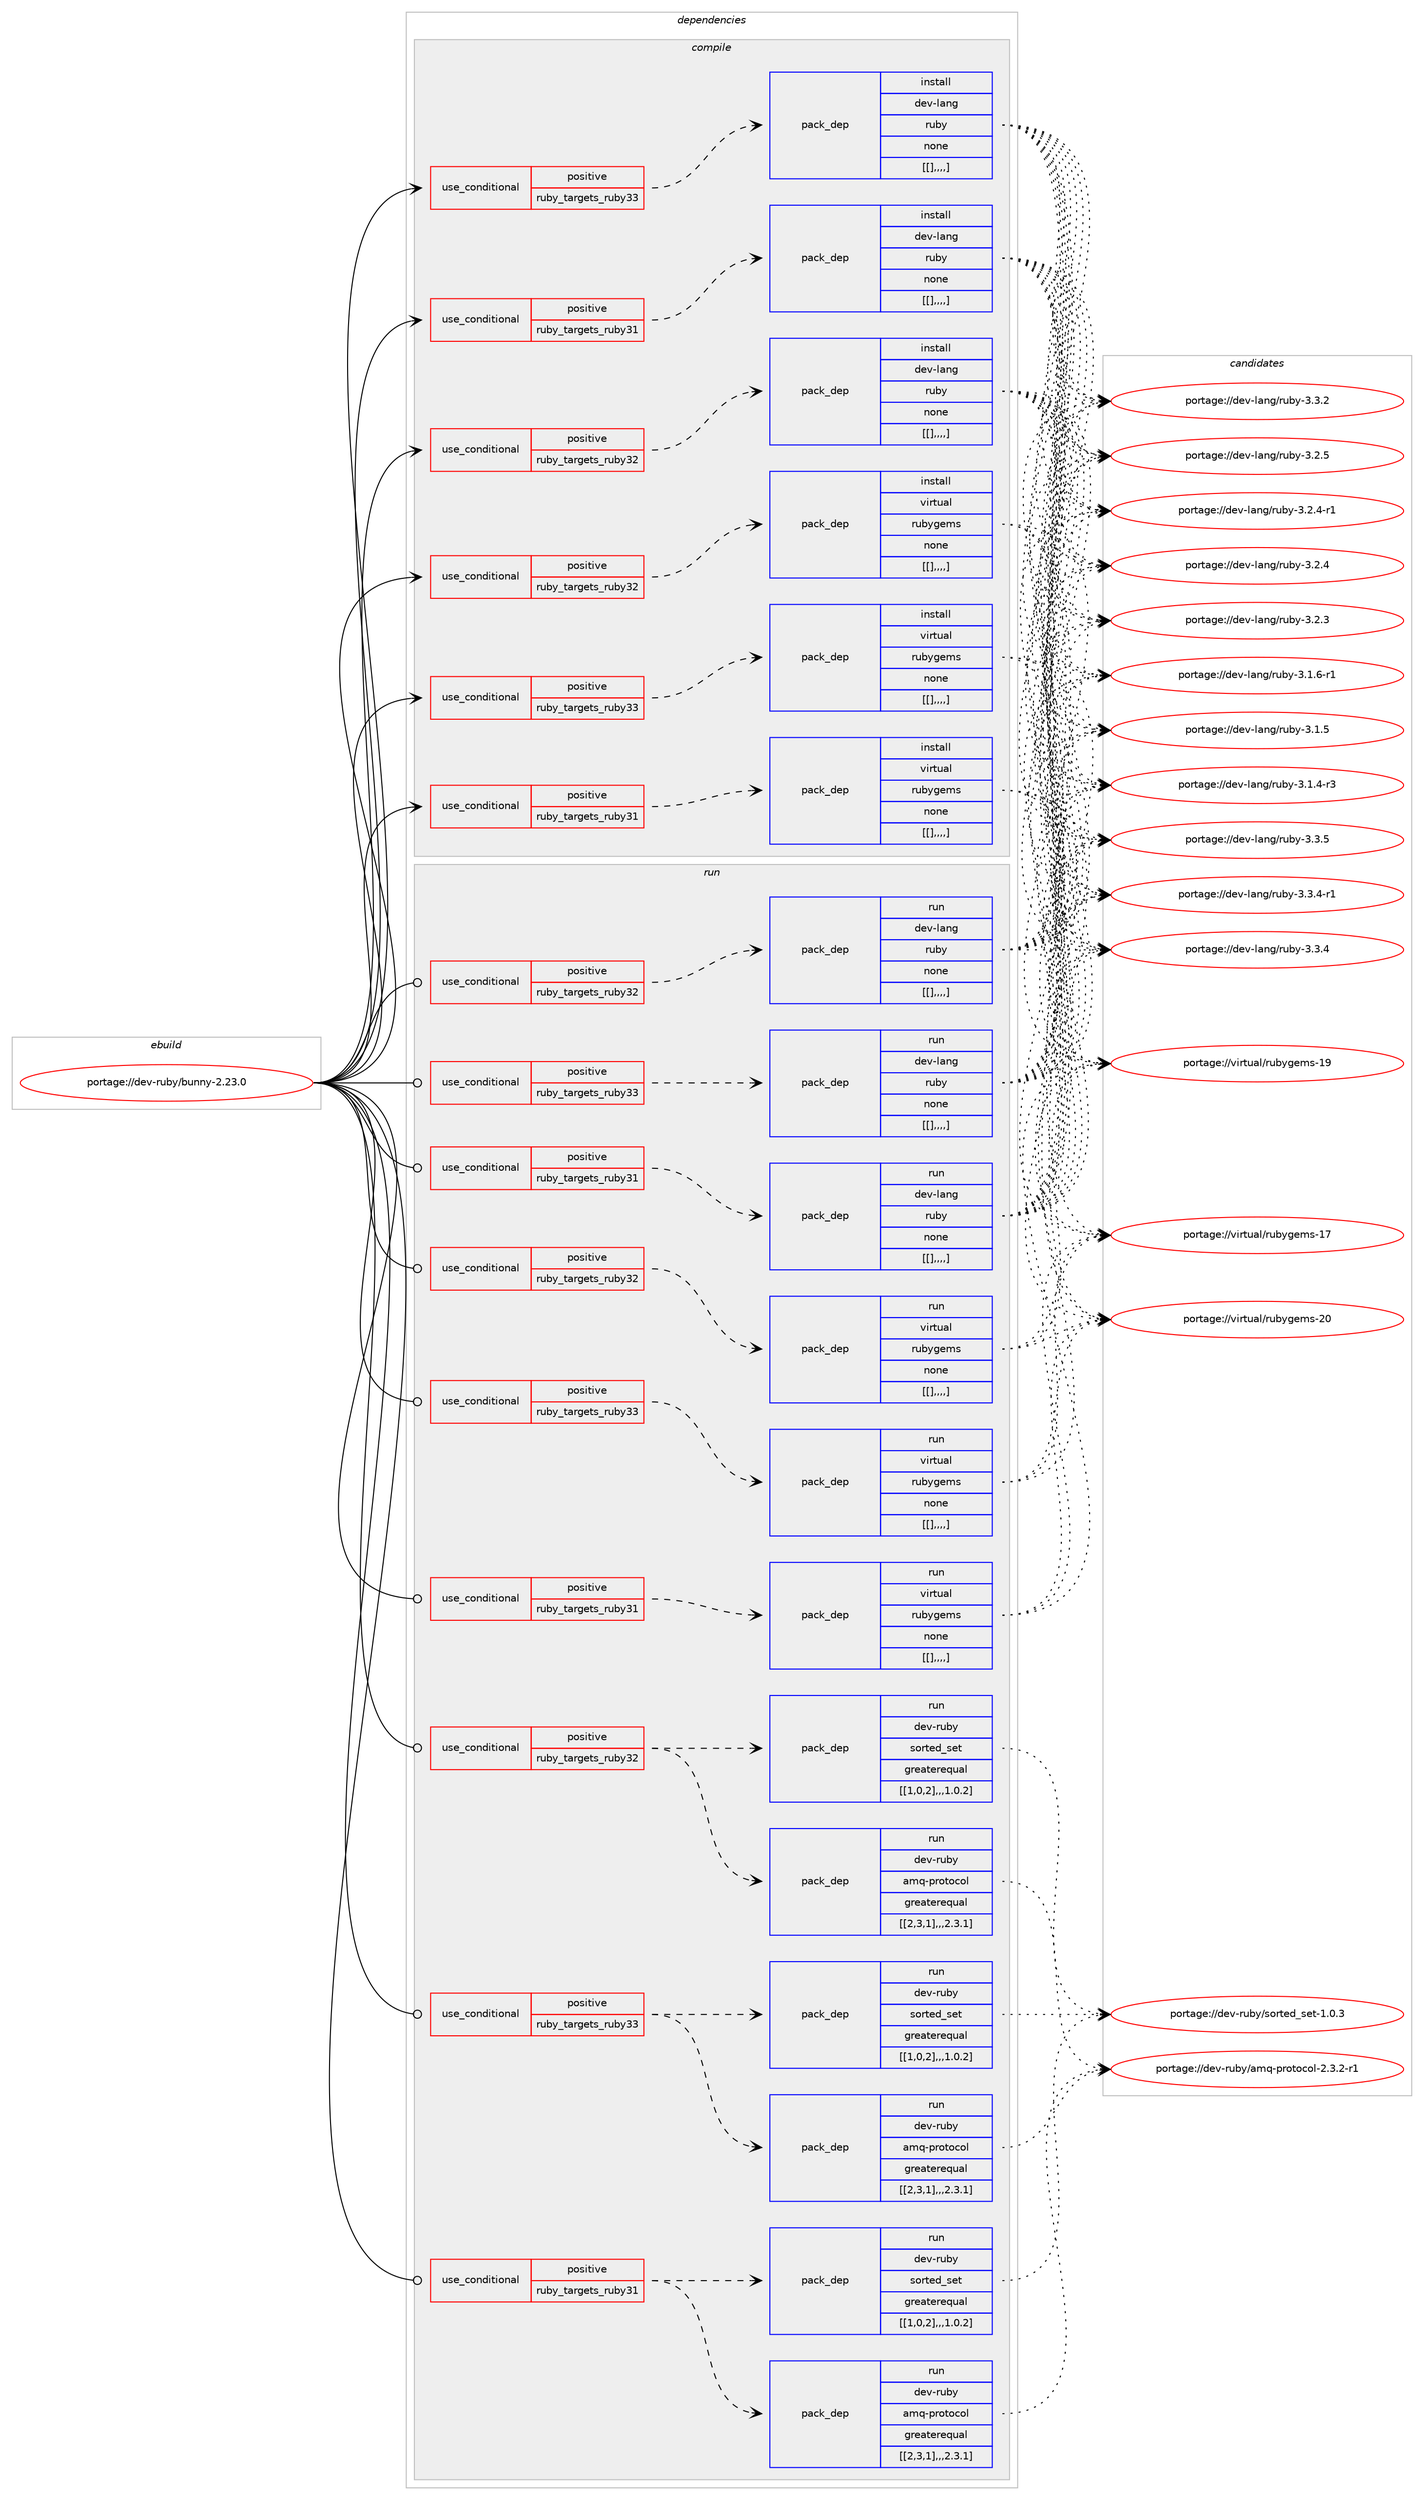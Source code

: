 digraph prolog {

# *************
# Graph options
# *************

newrank=true;
concentrate=true;
compound=true;
graph [rankdir=LR,fontname=Helvetica,fontsize=10,ranksep=1.5];#, ranksep=2.5, nodesep=0.2];
edge  [arrowhead=vee];
node  [fontname=Helvetica,fontsize=10];

# **********
# The ebuild
# **********

subgraph cluster_leftcol {
color=gray;
label=<<i>ebuild</i>>;
id [label="portage://dev-ruby/bunny-2.23.0", color=red, width=4, href="../dev-ruby/bunny-2.23.0.svg"];
}

# ****************
# The dependencies
# ****************

subgraph cluster_midcol {
color=gray;
label=<<i>dependencies</i>>;
subgraph cluster_compile {
fillcolor="#eeeeee";
style=filled;
label=<<i>compile</i>>;
subgraph cond46484 {
dependency181004 [label=<<TABLE BORDER="0" CELLBORDER="1" CELLSPACING="0" CELLPADDING="4"><TR><TD ROWSPAN="3" CELLPADDING="10">use_conditional</TD></TR><TR><TD>positive</TD></TR><TR><TD>ruby_targets_ruby31</TD></TR></TABLE>>, shape=none, color=red];
subgraph pack133236 {
dependency181005 [label=<<TABLE BORDER="0" CELLBORDER="1" CELLSPACING="0" CELLPADDING="4" WIDTH="220"><TR><TD ROWSPAN="6" CELLPADDING="30">pack_dep</TD></TR><TR><TD WIDTH="110">install</TD></TR><TR><TD>dev-lang</TD></TR><TR><TD>ruby</TD></TR><TR><TD>none</TD></TR><TR><TD>[[],,,,]</TD></TR></TABLE>>, shape=none, color=blue];
}
dependency181004:e -> dependency181005:w [weight=20,style="dashed",arrowhead="vee"];
}
id:e -> dependency181004:w [weight=20,style="solid",arrowhead="vee"];
subgraph cond46485 {
dependency181006 [label=<<TABLE BORDER="0" CELLBORDER="1" CELLSPACING="0" CELLPADDING="4"><TR><TD ROWSPAN="3" CELLPADDING="10">use_conditional</TD></TR><TR><TD>positive</TD></TR><TR><TD>ruby_targets_ruby31</TD></TR></TABLE>>, shape=none, color=red];
subgraph pack133237 {
dependency181007 [label=<<TABLE BORDER="0" CELLBORDER="1" CELLSPACING="0" CELLPADDING="4" WIDTH="220"><TR><TD ROWSPAN="6" CELLPADDING="30">pack_dep</TD></TR><TR><TD WIDTH="110">install</TD></TR><TR><TD>virtual</TD></TR><TR><TD>rubygems</TD></TR><TR><TD>none</TD></TR><TR><TD>[[],,,,]</TD></TR></TABLE>>, shape=none, color=blue];
}
dependency181006:e -> dependency181007:w [weight=20,style="dashed",arrowhead="vee"];
}
id:e -> dependency181006:w [weight=20,style="solid",arrowhead="vee"];
subgraph cond46486 {
dependency181008 [label=<<TABLE BORDER="0" CELLBORDER="1" CELLSPACING="0" CELLPADDING="4"><TR><TD ROWSPAN="3" CELLPADDING="10">use_conditional</TD></TR><TR><TD>positive</TD></TR><TR><TD>ruby_targets_ruby32</TD></TR></TABLE>>, shape=none, color=red];
subgraph pack133238 {
dependency181009 [label=<<TABLE BORDER="0" CELLBORDER="1" CELLSPACING="0" CELLPADDING="4" WIDTH="220"><TR><TD ROWSPAN="6" CELLPADDING="30">pack_dep</TD></TR><TR><TD WIDTH="110">install</TD></TR><TR><TD>dev-lang</TD></TR><TR><TD>ruby</TD></TR><TR><TD>none</TD></TR><TR><TD>[[],,,,]</TD></TR></TABLE>>, shape=none, color=blue];
}
dependency181008:e -> dependency181009:w [weight=20,style="dashed",arrowhead="vee"];
}
id:e -> dependency181008:w [weight=20,style="solid",arrowhead="vee"];
subgraph cond46487 {
dependency181010 [label=<<TABLE BORDER="0" CELLBORDER="1" CELLSPACING="0" CELLPADDING="4"><TR><TD ROWSPAN="3" CELLPADDING="10">use_conditional</TD></TR><TR><TD>positive</TD></TR><TR><TD>ruby_targets_ruby32</TD></TR></TABLE>>, shape=none, color=red];
subgraph pack133239 {
dependency181011 [label=<<TABLE BORDER="0" CELLBORDER="1" CELLSPACING="0" CELLPADDING="4" WIDTH="220"><TR><TD ROWSPAN="6" CELLPADDING="30">pack_dep</TD></TR><TR><TD WIDTH="110">install</TD></TR><TR><TD>virtual</TD></TR><TR><TD>rubygems</TD></TR><TR><TD>none</TD></TR><TR><TD>[[],,,,]</TD></TR></TABLE>>, shape=none, color=blue];
}
dependency181010:e -> dependency181011:w [weight=20,style="dashed",arrowhead="vee"];
}
id:e -> dependency181010:w [weight=20,style="solid",arrowhead="vee"];
subgraph cond46488 {
dependency181012 [label=<<TABLE BORDER="0" CELLBORDER="1" CELLSPACING="0" CELLPADDING="4"><TR><TD ROWSPAN="3" CELLPADDING="10">use_conditional</TD></TR><TR><TD>positive</TD></TR><TR><TD>ruby_targets_ruby33</TD></TR></TABLE>>, shape=none, color=red];
subgraph pack133240 {
dependency181013 [label=<<TABLE BORDER="0" CELLBORDER="1" CELLSPACING="0" CELLPADDING="4" WIDTH="220"><TR><TD ROWSPAN="6" CELLPADDING="30">pack_dep</TD></TR><TR><TD WIDTH="110">install</TD></TR><TR><TD>dev-lang</TD></TR><TR><TD>ruby</TD></TR><TR><TD>none</TD></TR><TR><TD>[[],,,,]</TD></TR></TABLE>>, shape=none, color=blue];
}
dependency181012:e -> dependency181013:w [weight=20,style="dashed",arrowhead="vee"];
}
id:e -> dependency181012:w [weight=20,style="solid",arrowhead="vee"];
subgraph cond46489 {
dependency181014 [label=<<TABLE BORDER="0" CELLBORDER="1" CELLSPACING="0" CELLPADDING="4"><TR><TD ROWSPAN="3" CELLPADDING="10">use_conditional</TD></TR><TR><TD>positive</TD></TR><TR><TD>ruby_targets_ruby33</TD></TR></TABLE>>, shape=none, color=red];
subgraph pack133241 {
dependency181015 [label=<<TABLE BORDER="0" CELLBORDER="1" CELLSPACING="0" CELLPADDING="4" WIDTH="220"><TR><TD ROWSPAN="6" CELLPADDING="30">pack_dep</TD></TR><TR><TD WIDTH="110">install</TD></TR><TR><TD>virtual</TD></TR><TR><TD>rubygems</TD></TR><TR><TD>none</TD></TR><TR><TD>[[],,,,]</TD></TR></TABLE>>, shape=none, color=blue];
}
dependency181014:e -> dependency181015:w [weight=20,style="dashed",arrowhead="vee"];
}
id:e -> dependency181014:w [weight=20,style="solid",arrowhead="vee"];
}
subgraph cluster_compileandrun {
fillcolor="#eeeeee";
style=filled;
label=<<i>compile and run</i>>;
}
subgraph cluster_run {
fillcolor="#eeeeee";
style=filled;
label=<<i>run</i>>;
subgraph cond46490 {
dependency181016 [label=<<TABLE BORDER="0" CELLBORDER="1" CELLSPACING="0" CELLPADDING="4"><TR><TD ROWSPAN="3" CELLPADDING="10">use_conditional</TD></TR><TR><TD>positive</TD></TR><TR><TD>ruby_targets_ruby31</TD></TR></TABLE>>, shape=none, color=red];
subgraph pack133242 {
dependency181017 [label=<<TABLE BORDER="0" CELLBORDER="1" CELLSPACING="0" CELLPADDING="4" WIDTH="220"><TR><TD ROWSPAN="6" CELLPADDING="30">pack_dep</TD></TR><TR><TD WIDTH="110">run</TD></TR><TR><TD>dev-lang</TD></TR><TR><TD>ruby</TD></TR><TR><TD>none</TD></TR><TR><TD>[[],,,,]</TD></TR></TABLE>>, shape=none, color=blue];
}
dependency181016:e -> dependency181017:w [weight=20,style="dashed",arrowhead="vee"];
}
id:e -> dependency181016:w [weight=20,style="solid",arrowhead="odot"];
subgraph cond46491 {
dependency181018 [label=<<TABLE BORDER="0" CELLBORDER="1" CELLSPACING="0" CELLPADDING="4"><TR><TD ROWSPAN="3" CELLPADDING="10">use_conditional</TD></TR><TR><TD>positive</TD></TR><TR><TD>ruby_targets_ruby31</TD></TR></TABLE>>, shape=none, color=red];
subgraph pack133243 {
dependency181019 [label=<<TABLE BORDER="0" CELLBORDER="1" CELLSPACING="0" CELLPADDING="4" WIDTH="220"><TR><TD ROWSPAN="6" CELLPADDING="30">pack_dep</TD></TR><TR><TD WIDTH="110">run</TD></TR><TR><TD>dev-ruby</TD></TR><TR><TD>amq-protocol</TD></TR><TR><TD>greaterequal</TD></TR><TR><TD>[[2,3,1],,,2.3.1]</TD></TR></TABLE>>, shape=none, color=blue];
}
dependency181018:e -> dependency181019:w [weight=20,style="dashed",arrowhead="vee"];
subgraph pack133244 {
dependency181020 [label=<<TABLE BORDER="0" CELLBORDER="1" CELLSPACING="0" CELLPADDING="4" WIDTH="220"><TR><TD ROWSPAN="6" CELLPADDING="30">pack_dep</TD></TR><TR><TD WIDTH="110">run</TD></TR><TR><TD>dev-ruby</TD></TR><TR><TD>sorted_set</TD></TR><TR><TD>greaterequal</TD></TR><TR><TD>[[1,0,2],,,1.0.2]</TD></TR></TABLE>>, shape=none, color=blue];
}
dependency181018:e -> dependency181020:w [weight=20,style="dashed",arrowhead="vee"];
}
id:e -> dependency181018:w [weight=20,style="solid",arrowhead="odot"];
subgraph cond46492 {
dependency181021 [label=<<TABLE BORDER="0" CELLBORDER="1" CELLSPACING="0" CELLPADDING="4"><TR><TD ROWSPAN="3" CELLPADDING="10">use_conditional</TD></TR><TR><TD>positive</TD></TR><TR><TD>ruby_targets_ruby31</TD></TR></TABLE>>, shape=none, color=red];
subgraph pack133245 {
dependency181022 [label=<<TABLE BORDER="0" CELLBORDER="1" CELLSPACING="0" CELLPADDING="4" WIDTH="220"><TR><TD ROWSPAN="6" CELLPADDING="30">pack_dep</TD></TR><TR><TD WIDTH="110">run</TD></TR><TR><TD>virtual</TD></TR><TR><TD>rubygems</TD></TR><TR><TD>none</TD></TR><TR><TD>[[],,,,]</TD></TR></TABLE>>, shape=none, color=blue];
}
dependency181021:e -> dependency181022:w [weight=20,style="dashed",arrowhead="vee"];
}
id:e -> dependency181021:w [weight=20,style="solid",arrowhead="odot"];
subgraph cond46493 {
dependency181023 [label=<<TABLE BORDER="0" CELLBORDER="1" CELLSPACING="0" CELLPADDING="4"><TR><TD ROWSPAN="3" CELLPADDING="10">use_conditional</TD></TR><TR><TD>positive</TD></TR><TR><TD>ruby_targets_ruby32</TD></TR></TABLE>>, shape=none, color=red];
subgraph pack133246 {
dependency181024 [label=<<TABLE BORDER="0" CELLBORDER="1" CELLSPACING="0" CELLPADDING="4" WIDTH="220"><TR><TD ROWSPAN="6" CELLPADDING="30">pack_dep</TD></TR><TR><TD WIDTH="110">run</TD></TR><TR><TD>dev-lang</TD></TR><TR><TD>ruby</TD></TR><TR><TD>none</TD></TR><TR><TD>[[],,,,]</TD></TR></TABLE>>, shape=none, color=blue];
}
dependency181023:e -> dependency181024:w [weight=20,style="dashed",arrowhead="vee"];
}
id:e -> dependency181023:w [weight=20,style="solid",arrowhead="odot"];
subgraph cond46494 {
dependency181025 [label=<<TABLE BORDER="0" CELLBORDER="1" CELLSPACING="0" CELLPADDING="4"><TR><TD ROWSPAN="3" CELLPADDING="10">use_conditional</TD></TR><TR><TD>positive</TD></TR><TR><TD>ruby_targets_ruby32</TD></TR></TABLE>>, shape=none, color=red];
subgraph pack133247 {
dependency181026 [label=<<TABLE BORDER="0" CELLBORDER="1" CELLSPACING="0" CELLPADDING="4" WIDTH="220"><TR><TD ROWSPAN="6" CELLPADDING="30">pack_dep</TD></TR><TR><TD WIDTH="110">run</TD></TR><TR><TD>dev-ruby</TD></TR><TR><TD>amq-protocol</TD></TR><TR><TD>greaterequal</TD></TR><TR><TD>[[2,3,1],,,2.3.1]</TD></TR></TABLE>>, shape=none, color=blue];
}
dependency181025:e -> dependency181026:w [weight=20,style="dashed",arrowhead="vee"];
subgraph pack133248 {
dependency181027 [label=<<TABLE BORDER="0" CELLBORDER="1" CELLSPACING="0" CELLPADDING="4" WIDTH="220"><TR><TD ROWSPAN="6" CELLPADDING="30">pack_dep</TD></TR><TR><TD WIDTH="110">run</TD></TR><TR><TD>dev-ruby</TD></TR><TR><TD>sorted_set</TD></TR><TR><TD>greaterequal</TD></TR><TR><TD>[[1,0,2],,,1.0.2]</TD></TR></TABLE>>, shape=none, color=blue];
}
dependency181025:e -> dependency181027:w [weight=20,style="dashed",arrowhead="vee"];
}
id:e -> dependency181025:w [weight=20,style="solid",arrowhead="odot"];
subgraph cond46495 {
dependency181028 [label=<<TABLE BORDER="0" CELLBORDER="1" CELLSPACING="0" CELLPADDING="4"><TR><TD ROWSPAN="3" CELLPADDING="10">use_conditional</TD></TR><TR><TD>positive</TD></TR><TR><TD>ruby_targets_ruby32</TD></TR></TABLE>>, shape=none, color=red];
subgraph pack133249 {
dependency181029 [label=<<TABLE BORDER="0" CELLBORDER="1" CELLSPACING="0" CELLPADDING="4" WIDTH="220"><TR><TD ROWSPAN="6" CELLPADDING="30">pack_dep</TD></TR><TR><TD WIDTH="110">run</TD></TR><TR><TD>virtual</TD></TR><TR><TD>rubygems</TD></TR><TR><TD>none</TD></TR><TR><TD>[[],,,,]</TD></TR></TABLE>>, shape=none, color=blue];
}
dependency181028:e -> dependency181029:w [weight=20,style="dashed",arrowhead="vee"];
}
id:e -> dependency181028:w [weight=20,style="solid",arrowhead="odot"];
subgraph cond46496 {
dependency181030 [label=<<TABLE BORDER="0" CELLBORDER="1" CELLSPACING="0" CELLPADDING="4"><TR><TD ROWSPAN="3" CELLPADDING="10">use_conditional</TD></TR><TR><TD>positive</TD></TR><TR><TD>ruby_targets_ruby33</TD></TR></TABLE>>, shape=none, color=red];
subgraph pack133250 {
dependency181031 [label=<<TABLE BORDER="0" CELLBORDER="1" CELLSPACING="0" CELLPADDING="4" WIDTH="220"><TR><TD ROWSPAN="6" CELLPADDING="30">pack_dep</TD></TR><TR><TD WIDTH="110">run</TD></TR><TR><TD>dev-lang</TD></TR><TR><TD>ruby</TD></TR><TR><TD>none</TD></TR><TR><TD>[[],,,,]</TD></TR></TABLE>>, shape=none, color=blue];
}
dependency181030:e -> dependency181031:w [weight=20,style="dashed",arrowhead="vee"];
}
id:e -> dependency181030:w [weight=20,style="solid",arrowhead="odot"];
subgraph cond46497 {
dependency181032 [label=<<TABLE BORDER="0" CELLBORDER="1" CELLSPACING="0" CELLPADDING="4"><TR><TD ROWSPAN="3" CELLPADDING="10">use_conditional</TD></TR><TR><TD>positive</TD></TR><TR><TD>ruby_targets_ruby33</TD></TR></TABLE>>, shape=none, color=red];
subgraph pack133251 {
dependency181033 [label=<<TABLE BORDER="0" CELLBORDER="1" CELLSPACING="0" CELLPADDING="4" WIDTH="220"><TR><TD ROWSPAN="6" CELLPADDING="30">pack_dep</TD></TR><TR><TD WIDTH="110">run</TD></TR><TR><TD>dev-ruby</TD></TR><TR><TD>amq-protocol</TD></TR><TR><TD>greaterequal</TD></TR><TR><TD>[[2,3,1],,,2.3.1]</TD></TR></TABLE>>, shape=none, color=blue];
}
dependency181032:e -> dependency181033:w [weight=20,style="dashed",arrowhead="vee"];
subgraph pack133252 {
dependency181034 [label=<<TABLE BORDER="0" CELLBORDER="1" CELLSPACING="0" CELLPADDING="4" WIDTH="220"><TR><TD ROWSPAN="6" CELLPADDING="30">pack_dep</TD></TR><TR><TD WIDTH="110">run</TD></TR><TR><TD>dev-ruby</TD></TR><TR><TD>sorted_set</TD></TR><TR><TD>greaterequal</TD></TR><TR><TD>[[1,0,2],,,1.0.2]</TD></TR></TABLE>>, shape=none, color=blue];
}
dependency181032:e -> dependency181034:w [weight=20,style="dashed",arrowhead="vee"];
}
id:e -> dependency181032:w [weight=20,style="solid",arrowhead="odot"];
subgraph cond46498 {
dependency181035 [label=<<TABLE BORDER="0" CELLBORDER="1" CELLSPACING="0" CELLPADDING="4"><TR><TD ROWSPAN="3" CELLPADDING="10">use_conditional</TD></TR><TR><TD>positive</TD></TR><TR><TD>ruby_targets_ruby33</TD></TR></TABLE>>, shape=none, color=red];
subgraph pack133253 {
dependency181036 [label=<<TABLE BORDER="0" CELLBORDER="1" CELLSPACING="0" CELLPADDING="4" WIDTH="220"><TR><TD ROWSPAN="6" CELLPADDING="30">pack_dep</TD></TR><TR><TD WIDTH="110">run</TD></TR><TR><TD>virtual</TD></TR><TR><TD>rubygems</TD></TR><TR><TD>none</TD></TR><TR><TD>[[],,,,]</TD></TR></TABLE>>, shape=none, color=blue];
}
dependency181035:e -> dependency181036:w [weight=20,style="dashed",arrowhead="vee"];
}
id:e -> dependency181035:w [weight=20,style="solid",arrowhead="odot"];
}
}

# **************
# The candidates
# **************

subgraph cluster_choices {
rank=same;
color=gray;
label=<<i>candidates</i>>;

subgraph choice133236 {
color=black;
nodesep=1;
choice10010111845108971101034711411798121455146514653 [label="portage://dev-lang/ruby-3.3.5", color=red, width=4,href="../dev-lang/ruby-3.3.5.svg"];
choice100101118451089711010347114117981214551465146524511449 [label="portage://dev-lang/ruby-3.3.4-r1", color=red, width=4,href="../dev-lang/ruby-3.3.4-r1.svg"];
choice10010111845108971101034711411798121455146514652 [label="portage://dev-lang/ruby-3.3.4", color=red, width=4,href="../dev-lang/ruby-3.3.4.svg"];
choice10010111845108971101034711411798121455146514650 [label="portage://dev-lang/ruby-3.3.2", color=red, width=4,href="../dev-lang/ruby-3.3.2.svg"];
choice10010111845108971101034711411798121455146504653 [label="portage://dev-lang/ruby-3.2.5", color=red, width=4,href="../dev-lang/ruby-3.2.5.svg"];
choice100101118451089711010347114117981214551465046524511449 [label="portage://dev-lang/ruby-3.2.4-r1", color=red, width=4,href="../dev-lang/ruby-3.2.4-r1.svg"];
choice10010111845108971101034711411798121455146504652 [label="portage://dev-lang/ruby-3.2.4", color=red, width=4,href="../dev-lang/ruby-3.2.4.svg"];
choice10010111845108971101034711411798121455146504651 [label="portage://dev-lang/ruby-3.2.3", color=red, width=4,href="../dev-lang/ruby-3.2.3.svg"];
choice100101118451089711010347114117981214551464946544511449 [label="portage://dev-lang/ruby-3.1.6-r1", color=red, width=4,href="../dev-lang/ruby-3.1.6-r1.svg"];
choice10010111845108971101034711411798121455146494653 [label="portage://dev-lang/ruby-3.1.5", color=red, width=4,href="../dev-lang/ruby-3.1.5.svg"];
choice100101118451089711010347114117981214551464946524511451 [label="portage://dev-lang/ruby-3.1.4-r3", color=red, width=4,href="../dev-lang/ruby-3.1.4-r3.svg"];
dependency181005:e -> choice10010111845108971101034711411798121455146514653:w [style=dotted,weight="100"];
dependency181005:e -> choice100101118451089711010347114117981214551465146524511449:w [style=dotted,weight="100"];
dependency181005:e -> choice10010111845108971101034711411798121455146514652:w [style=dotted,weight="100"];
dependency181005:e -> choice10010111845108971101034711411798121455146514650:w [style=dotted,weight="100"];
dependency181005:e -> choice10010111845108971101034711411798121455146504653:w [style=dotted,weight="100"];
dependency181005:e -> choice100101118451089711010347114117981214551465046524511449:w [style=dotted,weight="100"];
dependency181005:e -> choice10010111845108971101034711411798121455146504652:w [style=dotted,weight="100"];
dependency181005:e -> choice10010111845108971101034711411798121455146504651:w [style=dotted,weight="100"];
dependency181005:e -> choice100101118451089711010347114117981214551464946544511449:w [style=dotted,weight="100"];
dependency181005:e -> choice10010111845108971101034711411798121455146494653:w [style=dotted,weight="100"];
dependency181005:e -> choice100101118451089711010347114117981214551464946524511451:w [style=dotted,weight="100"];
}
subgraph choice133237 {
color=black;
nodesep=1;
choice118105114116117971084711411798121103101109115455048 [label="portage://virtual/rubygems-20", color=red, width=4,href="../virtual/rubygems-20.svg"];
choice118105114116117971084711411798121103101109115454957 [label="portage://virtual/rubygems-19", color=red, width=4,href="../virtual/rubygems-19.svg"];
choice118105114116117971084711411798121103101109115454955 [label="portage://virtual/rubygems-17", color=red, width=4,href="../virtual/rubygems-17.svg"];
dependency181007:e -> choice118105114116117971084711411798121103101109115455048:w [style=dotted,weight="100"];
dependency181007:e -> choice118105114116117971084711411798121103101109115454957:w [style=dotted,weight="100"];
dependency181007:e -> choice118105114116117971084711411798121103101109115454955:w [style=dotted,weight="100"];
}
subgraph choice133238 {
color=black;
nodesep=1;
choice10010111845108971101034711411798121455146514653 [label="portage://dev-lang/ruby-3.3.5", color=red, width=4,href="../dev-lang/ruby-3.3.5.svg"];
choice100101118451089711010347114117981214551465146524511449 [label="portage://dev-lang/ruby-3.3.4-r1", color=red, width=4,href="../dev-lang/ruby-3.3.4-r1.svg"];
choice10010111845108971101034711411798121455146514652 [label="portage://dev-lang/ruby-3.3.4", color=red, width=4,href="../dev-lang/ruby-3.3.4.svg"];
choice10010111845108971101034711411798121455146514650 [label="portage://dev-lang/ruby-3.3.2", color=red, width=4,href="../dev-lang/ruby-3.3.2.svg"];
choice10010111845108971101034711411798121455146504653 [label="portage://dev-lang/ruby-3.2.5", color=red, width=4,href="../dev-lang/ruby-3.2.5.svg"];
choice100101118451089711010347114117981214551465046524511449 [label="portage://dev-lang/ruby-3.2.4-r1", color=red, width=4,href="../dev-lang/ruby-3.2.4-r1.svg"];
choice10010111845108971101034711411798121455146504652 [label="portage://dev-lang/ruby-3.2.4", color=red, width=4,href="../dev-lang/ruby-3.2.4.svg"];
choice10010111845108971101034711411798121455146504651 [label="portage://dev-lang/ruby-3.2.3", color=red, width=4,href="../dev-lang/ruby-3.2.3.svg"];
choice100101118451089711010347114117981214551464946544511449 [label="portage://dev-lang/ruby-3.1.6-r1", color=red, width=4,href="../dev-lang/ruby-3.1.6-r1.svg"];
choice10010111845108971101034711411798121455146494653 [label="portage://dev-lang/ruby-3.1.5", color=red, width=4,href="../dev-lang/ruby-3.1.5.svg"];
choice100101118451089711010347114117981214551464946524511451 [label="portage://dev-lang/ruby-3.1.4-r3", color=red, width=4,href="../dev-lang/ruby-3.1.4-r3.svg"];
dependency181009:e -> choice10010111845108971101034711411798121455146514653:w [style=dotted,weight="100"];
dependency181009:e -> choice100101118451089711010347114117981214551465146524511449:w [style=dotted,weight="100"];
dependency181009:e -> choice10010111845108971101034711411798121455146514652:w [style=dotted,weight="100"];
dependency181009:e -> choice10010111845108971101034711411798121455146514650:w [style=dotted,weight="100"];
dependency181009:e -> choice10010111845108971101034711411798121455146504653:w [style=dotted,weight="100"];
dependency181009:e -> choice100101118451089711010347114117981214551465046524511449:w [style=dotted,weight="100"];
dependency181009:e -> choice10010111845108971101034711411798121455146504652:w [style=dotted,weight="100"];
dependency181009:e -> choice10010111845108971101034711411798121455146504651:w [style=dotted,weight="100"];
dependency181009:e -> choice100101118451089711010347114117981214551464946544511449:w [style=dotted,weight="100"];
dependency181009:e -> choice10010111845108971101034711411798121455146494653:w [style=dotted,weight="100"];
dependency181009:e -> choice100101118451089711010347114117981214551464946524511451:w [style=dotted,weight="100"];
}
subgraph choice133239 {
color=black;
nodesep=1;
choice118105114116117971084711411798121103101109115455048 [label="portage://virtual/rubygems-20", color=red, width=4,href="../virtual/rubygems-20.svg"];
choice118105114116117971084711411798121103101109115454957 [label="portage://virtual/rubygems-19", color=red, width=4,href="../virtual/rubygems-19.svg"];
choice118105114116117971084711411798121103101109115454955 [label="portage://virtual/rubygems-17", color=red, width=4,href="../virtual/rubygems-17.svg"];
dependency181011:e -> choice118105114116117971084711411798121103101109115455048:w [style=dotted,weight="100"];
dependency181011:e -> choice118105114116117971084711411798121103101109115454957:w [style=dotted,weight="100"];
dependency181011:e -> choice118105114116117971084711411798121103101109115454955:w [style=dotted,weight="100"];
}
subgraph choice133240 {
color=black;
nodesep=1;
choice10010111845108971101034711411798121455146514653 [label="portage://dev-lang/ruby-3.3.5", color=red, width=4,href="../dev-lang/ruby-3.3.5.svg"];
choice100101118451089711010347114117981214551465146524511449 [label="portage://dev-lang/ruby-3.3.4-r1", color=red, width=4,href="../dev-lang/ruby-3.3.4-r1.svg"];
choice10010111845108971101034711411798121455146514652 [label="portage://dev-lang/ruby-3.3.4", color=red, width=4,href="../dev-lang/ruby-3.3.4.svg"];
choice10010111845108971101034711411798121455146514650 [label="portage://dev-lang/ruby-3.3.2", color=red, width=4,href="../dev-lang/ruby-3.3.2.svg"];
choice10010111845108971101034711411798121455146504653 [label="portage://dev-lang/ruby-3.2.5", color=red, width=4,href="../dev-lang/ruby-3.2.5.svg"];
choice100101118451089711010347114117981214551465046524511449 [label="portage://dev-lang/ruby-3.2.4-r1", color=red, width=4,href="../dev-lang/ruby-3.2.4-r1.svg"];
choice10010111845108971101034711411798121455146504652 [label="portage://dev-lang/ruby-3.2.4", color=red, width=4,href="../dev-lang/ruby-3.2.4.svg"];
choice10010111845108971101034711411798121455146504651 [label="portage://dev-lang/ruby-3.2.3", color=red, width=4,href="../dev-lang/ruby-3.2.3.svg"];
choice100101118451089711010347114117981214551464946544511449 [label="portage://dev-lang/ruby-3.1.6-r1", color=red, width=4,href="../dev-lang/ruby-3.1.6-r1.svg"];
choice10010111845108971101034711411798121455146494653 [label="portage://dev-lang/ruby-3.1.5", color=red, width=4,href="../dev-lang/ruby-3.1.5.svg"];
choice100101118451089711010347114117981214551464946524511451 [label="portage://dev-lang/ruby-3.1.4-r3", color=red, width=4,href="../dev-lang/ruby-3.1.4-r3.svg"];
dependency181013:e -> choice10010111845108971101034711411798121455146514653:w [style=dotted,weight="100"];
dependency181013:e -> choice100101118451089711010347114117981214551465146524511449:w [style=dotted,weight="100"];
dependency181013:e -> choice10010111845108971101034711411798121455146514652:w [style=dotted,weight="100"];
dependency181013:e -> choice10010111845108971101034711411798121455146514650:w [style=dotted,weight="100"];
dependency181013:e -> choice10010111845108971101034711411798121455146504653:w [style=dotted,weight="100"];
dependency181013:e -> choice100101118451089711010347114117981214551465046524511449:w [style=dotted,weight="100"];
dependency181013:e -> choice10010111845108971101034711411798121455146504652:w [style=dotted,weight="100"];
dependency181013:e -> choice10010111845108971101034711411798121455146504651:w [style=dotted,weight="100"];
dependency181013:e -> choice100101118451089711010347114117981214551464946544511449:w [style=dotted,weight="100"];
dependency181013:e -> choice10010111845108971101034711411798121455146494653:w [style=dotted,weight="100"];
dependency181013:e -> choice100101118451089711010347114117981214551464946524511451:w [style=dotted,weight="100"];
}
subgraph choice133241 {
color=black;
nodesep=1;
choice118105114116117971084711411798121103101109115455048 [label="portage://virtual/rubygems-20", color=red, width=4,href="../virtual/rubygems-20.svg"];
choice118105114116117971084711411798121103101109115454957 [label="portage://virtual/rubygems-19", color=red, width=4,href="../virtual/rubygems-19.svg"];
choice118105114116117971084711411798121103101109115454955 [label="portage://virtual/rubygems-17", color=red, width=4,href="../virtual/rubygems-17.svg"];
dependency181015:e -> choice118105114116117971084711411798121103101109115455048:w [style=dotted,weight="100"];
dependency181015:e -> choice118105114116117971084711411798121103101109115454957:w [style=dotted,weight="100"];
dependency181015:e -> choice118105114116117971084711411798121103101109115454955:w [style=dotted,weight="100"];
}
subgraph choice133242 {
color=black;
nodesep=1;
choice10010111845108971101034711411798121455146514653 [label="portage://dev-lang/ruby-3.3.5", color=red, width=4,href="../dev-lang/ruby-3.3.5.svg"];
choice100101118451089711010347114117981214551465146524511449 [label="portage://dev-lang/ruby-3.3.4-r1", color=red, width=4,href="../dev-lang/ruby-3.3.4-r1.svg"];
choice10010111845108971101034711411798121455146514652 [label="portage://dev-lang/ruby-3.3.4", color=red, width=4,href="../dev-lang/ruby-3.3.4.svg"];
choice10010111845108971101034711411798121455146514650 [label="portage://dev-lang/ruby-3.3.2", color=red, width=4,href="../dev-lang/ruby-3.3.2.svg"];
choice10010111845108971101034711411798121455146504653 [label="portage://dev-lang/ruby-3.2.5", color=red, width=4,href="../dev-lang/ruby-3.2.5.svg"];
choice100101118451089711010347114117981214551465046524511449 [label="portage://dev-lang/ruby-3.2.4-r1", color=red, width=4,href="../dev-lang/ruby-3.2.4-r1.svg"];
choice10010111845108971101034711411798121455146504652 [label="portage://dev-lang/ruby-3.2.4", color=red, width=4,href="../dev-lang/ruby-3.2.4.svg"];
choice10010111845108971101034711411798121455146504651 [label="portage://dev-lang/ruby-3.2.3", color=red, width=4,href="../dev-lang/ruby-3.2.3.svg"];
choice100101118451089711010347114117981214551464946544511449 [label="portage://dev-lang/ruby-3.1.6-r1", color=red, width=4,href="../dev-lang/ruby-3.1.6-r1.svg"];
choice10010111845108971101034711411798121455146494653 [label="portage://dev-lang/ruby-3.1.5", color=red, width=4,href="../dev-lang/ruby-3.1.5.svg"];
choice100101118451089711010347114117981214551464946524511451 [label="portage://dev-lang/ruby-3.1.4-r3", color=red, width=4,href="../dev-lang/ruby-3.1.4-r3.svg"];
dependency181017:e -> choice10010111845108971101034711411798121455146514653:w [style=dotted,weight="100"];
dependency181017:e -> choice100101118451089711010347114117981214551465146524511449:w [style=dotted,weight="100"];
dependency181017:e -> choice10010111845108971101034711411798121455146514652:w [style=dotted,weight="100"];
dependency181017:e -> choice10010111845108971101034711411798121455146514650:w [style=dotted,weight="100"];
dependency181017:e -> choice10010111845108971101034711411798121455146504653:w [style=dotted,weight="100"];
dependency181017:e -> choice100101118451089711010347114117981214551465046524511449:w [style=dotted,weight="100"];
dependency181017:e -> choice10010111845108971101034711411798121455146504652:w [style=dotted,weight="100"];
dependency181017:e -> choice10010111845108971101034711411798121455146504651:w [style=dotted,weight="100"];
dependency181017:e -> choice100101118451089711010347114117981214551464946544511449:w [style=dotted,weight="100"];
dependency181017:e -> choice10010111845108971101034711411798121455146494653:w [style=dotted,weight="100"];
dependency181017:e -> choice100101118451089711010347114117981214551464946524511451:w [style=dotted,weight="100"];
}
subgraph choice133243 {
color=black;
nodesep=1;
choice1001011184511411798121479710911345112114111116111991111084550465146504511449 [label="portage://dev-ruby/amq-protocol-2.3.2-r1", color=red, width=4,href="../dev-ruby/amq-protocol-2.3.2-r1.svg"];
dependency181019:e -> choice1001011184511411798121479710911345112114111116111991111084550465146504511449:w [style=dotted,weight="100"];
}
subgraph choice133244 {
color=black;
nodesep=1;
choice10010111845114117981214711511111411610110095115101116454946484651 [label="portage://dev-ruby/sorted_set-1.0.3", color=red, width=4,href="../dev-ruby/sorted_set-1.0.3.svg"];
dependency181020:e -> choice10010111845114117981214711511111411610110095115101116454946484651:w [style=dotted,weight="100"];
}
subgraph choice133245 {
color=black;
nodesep=1;
choice118105114116117971084711411798121103101109115455048 [label="portage://virtual/rubygems-20", color=red, width=4,href="../virtual/rubygems-20.svg"];
choice118105114116117971084711411798121103101109115454957 [label="portage://virtual/rubygems-19", color=red, width=4,href="../virtual/rubygems-19.svg"];
choice118105114116117971084711411798121103101109115454955 [label="portage://virtual/rubygems-17", color=red, width=4,href="../virtual/rubygems-17.svg"];
dependency181022:e -> choice118105114116117971084711411798121103101109115455048:w [style=dotted,weight="100"];
dependency181022:e -> choice118105114116117971084711411798121103101109115454957:w [style=dotted,weight="100"];
dependency181022:e -> choice118105114116117971084711411798121103101109115454955:w [style=dotted,weight="100"];
}
subgraph choice133246 {
color=black;
nodesep=1;
choice10010111845108971101034711411798121455146514653 [label="portage://dev-lang/ruby-3.3.5", color=red, width=4,href="../dev-lang/ruby-3.3.5.svg"];
choice100101118451089711010347114117981214551465146524511449 [label="portage://dev-lang/ruby-3.3.4-r1", color=red, width=4,href="../dev-lang/ruby-3.3.4-r1.svg"];
choice10010111845108971101034711411798121455146514652 [label="portage://dev-lang/ruby-3.3.4", color=red, width=4,href="../dev-lang/ruby-3.3.4.svg"];
choice10010111845108971101034711411798121455146514650 [label="portage://dev-lang/ruby-3.3.2", color=red, width=4,href="../dev-lang/ruby-3.3.2.svg"];
choice10010111845108971101034711411798121455146504653 [label="portage://dev-lang/ruby-3.2.5", color=red, width=4,href="../dev-lang/ruby-3.2.5.svg"];
choice100101118451089711010347114117981214551465046524511449 [label="portage://dev-lang/ruby-3.2.4-r1", color=red, width=4,href="../dev-lang/ruby-3.2.4-r1.svg"];
choice10010111845108971101034711411798121455146504652 [label="portage://dev-lang/ruby-3.2.4", color=red, width=4,href="../dev-lang/ruby-3.2.4.svg"];
choice10010111845108971101034711411798121455146504651 [label="portage://dev-lang/ruby-3.2.3", color=red, width=4,href="../dev-lang/ruby-3.2.3.svg"];
choice100101118451089711010347114117981214551464946544511449 [label="portage://dev-lang/ruby-3.1.6-r1", color=red, width=4,href="../dev-lang/ruby-3.1.6-r1.svg"];
choice10010111845108971101034711411798121455146494653 [label="portage://dev-lang/ruby-3.1.5", color=red, width=4,href="../dev-lang/ruby-3.1.5.svg"];
choice100101118451089711010347114117981214551464946524511451 [label="portage://dev-lang/ruby-3.1.4-r3", color=red, width=4,href="../dev-lang/ruby-3.1.4-r3.svg"];
dependency181024:e -> choice10010111845108971101034711411798121455146514653:w [style=dotted,weight="100"];
dependency181024:e -> choice100101118451089711010347114117981214551465146524511449:w [style=dotted,weight="100"];
dependency181024:e -> choice10010111845108971101034711411798121455146514652:w [style=dotted,weight="100"];
dependency181024:e -> choice10010111845108971101034711411798121455146514650:w [style=dotted,weight="100"];
dependency181024:e -> choice10010111845108971101034711411798121455146504653:w [style=dotted,weight="100"];
dependency181024:e -> choice100101118451089711010347114117981214551465046524511449:w [style=dotted,weight="100"];
dependency181024:e -> choice10010111845108971101034711411798121455146504652:w [style=dotted,weight="100"];
dependency181024:e -> choice10010111845108971101034711411798121455146504651:w [style=dotted,weight="100"];
dependency181024:e -> choice100101118451089711010347114117981214551464946544511449:w [style=dotted,weight="100"];
dependency181024:e -> choice10010111845108971101034711411798121455146494653:w [style=dotted,weight="100"];
dependency181024:e -> choice100101118451089711010347114117981214551464946524511451:w [style=dotted,weight="100"];
}
subgraph choice133247 {
color=black;
nodesep=1;
choice1001011184511411798121479710911345112114111116111991111084550465146504511449 [label="portage://dev-ruby/amq-protocol-2.3.2-r1", color=red, width=4,href="../dev-ruby/amq-protocol-2.3.2-r1.svg"];
dependency181026:e -> choice1001011184511411798121479710911345112114111116111991111084550465146504511449:w [style=dotted,weight="100"];
}
subgraph choice133248 {
color=black;
nodesep=1;
choice10010111845114117981214711511111411610110095115101116454946484651 [label="portage://dev-ruby/sorted_set-1.0.3", color=red, width=4,href="../dev-ruby/sorted_set-1.0.3.svg"];
dependency181027:e -> choice10010111845114117981214711511111411610110095115101116454946484651:w [style=dotted,weight="100"];
}
subgraph choice133249 {
color=black;
nodesep=1;
choice118105114116117971084711411798121103101109115455048 [label="portage://virtual/rubygems-20", color=red, width=4,href="../virtual/rubygems-20.svg"];
choice118105114116117971084711411798121103101109115454957 [label="portage://virtual/rubygems-19", color=red, width=4,href="../virtual/rubygems-19.svg"];
choice118105114116117971084711411798121103101109115454955 [label="portage://virtual/rubygems-17", color=red, width=4,href="../virtual/rubygems-17.svg"];
dependency181029:e -> choice118105114116117971084711411798121103101109115455048:w [style=dotted,weight="100"];
dependency181029:e -> choice118105114116117971084711411798121103101109115454957:w [style=dotted,weight="100"];
dependency181029:e -> choice118105114116117971084711411798121103101109115454955:w [style=dotted,weight="100"];
}
subgraph choice133250 {
color=black;
nodesep=1;
choice10010111845108971101034711411798121455146514653 [label="portage://dev-lang/ruby-3.3.5", color=red, width=4,href="../dev-lang/ruby-3.3.5.svg"];
choice100101118451089711010347114117981214551465146524511449 [label="portage://dev-lang/ruby-3.3.4-r1", color=red, width=4,href="../dev-lang/ruby-3.3.4-r1.svg"];
choice10010111845108971101034711411798121455146514652 [label="portage://dev-lang/ruby-3.3.4", color=red, width=4,href="../dev-lang/ruby-3.3.4.svg"];
choice10010111845108971101034711411798121455146514650 [label="portage://dev-lang/ruby-3.3.2", color=red, width=4,href="../dev-lang/ruby-3.3.2.svg"];
choice10010111845108971101034711411798121455146504653 [label="portage://dev-lang/ruby-3.2.5", color=red, width=4,href="../dev-lang/ruby-3.2.5.svg"];
choice100101118451089711010347114117981214551465046524511449 [label="portage://dev-lang/ruby-3.2.4-r1", color=red, width=4,href="../dev-lang/ruby-3.2.4-r1.svg"];
choice10010111845108971101034711411798121455146504652 [label="portage://dev-lang/ruby-3.2.4", color=red, width=4,href="../dev-lang/ruby-3.2.4.svg"];
choice10010111845108971101034711411798121455146504651 [label="portage://dev-lang/ruby-3.2.3", color=red, width=4,href="../dev-lang/ruby-3.2.3.svg"];
choice100101118451089711010347114117981214551464946544511449 [label="portage://dev-lang/ruby-3.1.6-r1", color=red, width=4,href="../dev-lang/ruby-3.1.6-r1.svg"];
choice10010111845108971101034711411798121455146494653 [label="portage://dev-lang/ruby-3.1.5", color=red, width=4,href="../dev-lang/ruby-3.1.5.svg"];
choice100101118451089711010347114117981214551464946524511451 [label="portage://dev-lang/ruby-3.1.4-r3", color=red, width=4,href="../dev-lang/ruby-3.1.4-r3.svg"];
dependency181031:e -> choice10010111845108971101034711411798121455146514653:w [style=dotted,weight="100"];
dependency181031:e -> choice100101118451089711010347114117981214551465146524511449:w [style=dotted,weight="100"];
dependency181031:e -> choice10010111845108971101034711411798121455146514652:w [style=dotted,weight="100"];
dependency181031:e -> choice10010111845108971101034711411798121455146514650:w [style=dotted,weight="100"];
dependency181031:e -> choice10010111845108971101034711411798121455146504653:w [style=dotted,weight="100"];
dependency181031:e -> choice100101118451089711010347114117981214551465046524511449:w [style=dotted,weight="100"];
dependency181031:e -> choice10010111845108971101034711411798121455146504652:w [style=dotted,weight="100"];
dependency181031:e -> choice10010111845108971101034711411798121455146504651:w [style=dotted,weight="100"];
dependency181031:e -> choice100101118451089711010347114117981214551464946544511449:w [style=dotted,weight="100"];
dependency181031:e -> choice10010111845108971101034711411798121455146494653:w [style=dotted,weight="100"];
dependency181031:e -> choice100101118451089711010347114117981214551464946524511451:w [style=dotted,weight="100"];
}
subgraph choice133251 {
color=black;
nodesep=1;
choice1001011184511411798121479710911345112114111116111991111084550465146504511449 [label="portage://dev-ruby/amq-protocol-2.3.2-r1", color=red, width=4,href="../dev-ruby/amq-protocol-2.3.2-r1.svg"];
dependency181033:e -> choice1001011184511411798121479710911345112114111116111991111084550465146504511449:w [style=dotted,weight="100"];
}
subgraph choice133252 {
color=black;
nodesep=1;
choice10010111845114117981214711511111411610110095115101116454946484651 [label="portage://dev-ruby/sorted_set-1.0.3", color=red, width=4,href="../dev-ruby/sorted_set-1.0.3.svg"];
dependency181034:e -> choice10010111845114117981214711511111411610110095115101116454946484651:w [style=dotted,weight="100"];
}
subgraph choice133253 {
color=black;
nodesep=1;
choice118105114116117971084711411798121103101109115455048 [label="portage://virtual/rubygems-20", color=red, width=4,href="../virtual/rubygems-20.svg"];
choice118105114116117971084711411798121103101109115454957 [label="portage://virtual/rubygems-19", color=red, width=4,href="../virtual/rubygems-19.svg"];
choice118105114116117971084711411798121103101109115454955 [label="portage://virtual/rubygems-17", color=red, width=4,href="../virtual/rubygems-17.svg"];
dependency181036:e -> choice118105114116117971084711411798121103101109115455048:w [style=dotted,weight="100"];
dependency181036:e -> choice118105114116117971084711411798121103101109115454957:w [style=dotted,weight="100"];
dependency181036:e -> choice118105114116117971084711411798121103101109115454955:w [style=dotted,weight="100"];
}
}

}
